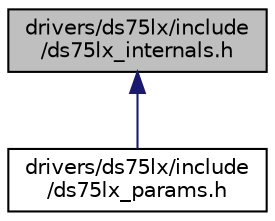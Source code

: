 digraph "drivers/ds75lx/include/ds75lx_internals.h"
{
 // LATEX_PDF_SIZE
  edge [fontname="Helvetica",fontsize="10",labelfontname="Helvetica",labelfontsize="10"];
  node [fontname="Helvetica",fontsize="10",shape=record];
  Node1 [label="drivers/ds75lx/include\l/ds75lx_internals.h",height=0.2,width=0.4,color="black", fillcolor="grey75", style="filled", fontcolor="black",tooltip="Internal addresses, registers, constants for the DS75LX sensor."];
  Node1 -> Node2 [dir="back",color="midnightblue",fontsize="10",style="solid",fontname="Helvetica"];
  Node2 [label="drivers/ds75lx/include\l/ds75lx_params.h",height=0.2,width=0.4,color="black", fillcolor="white", style="filled",URL="$ds75lx__params_8h.html",tooltip="Default configuration for DS75LX."];
}

